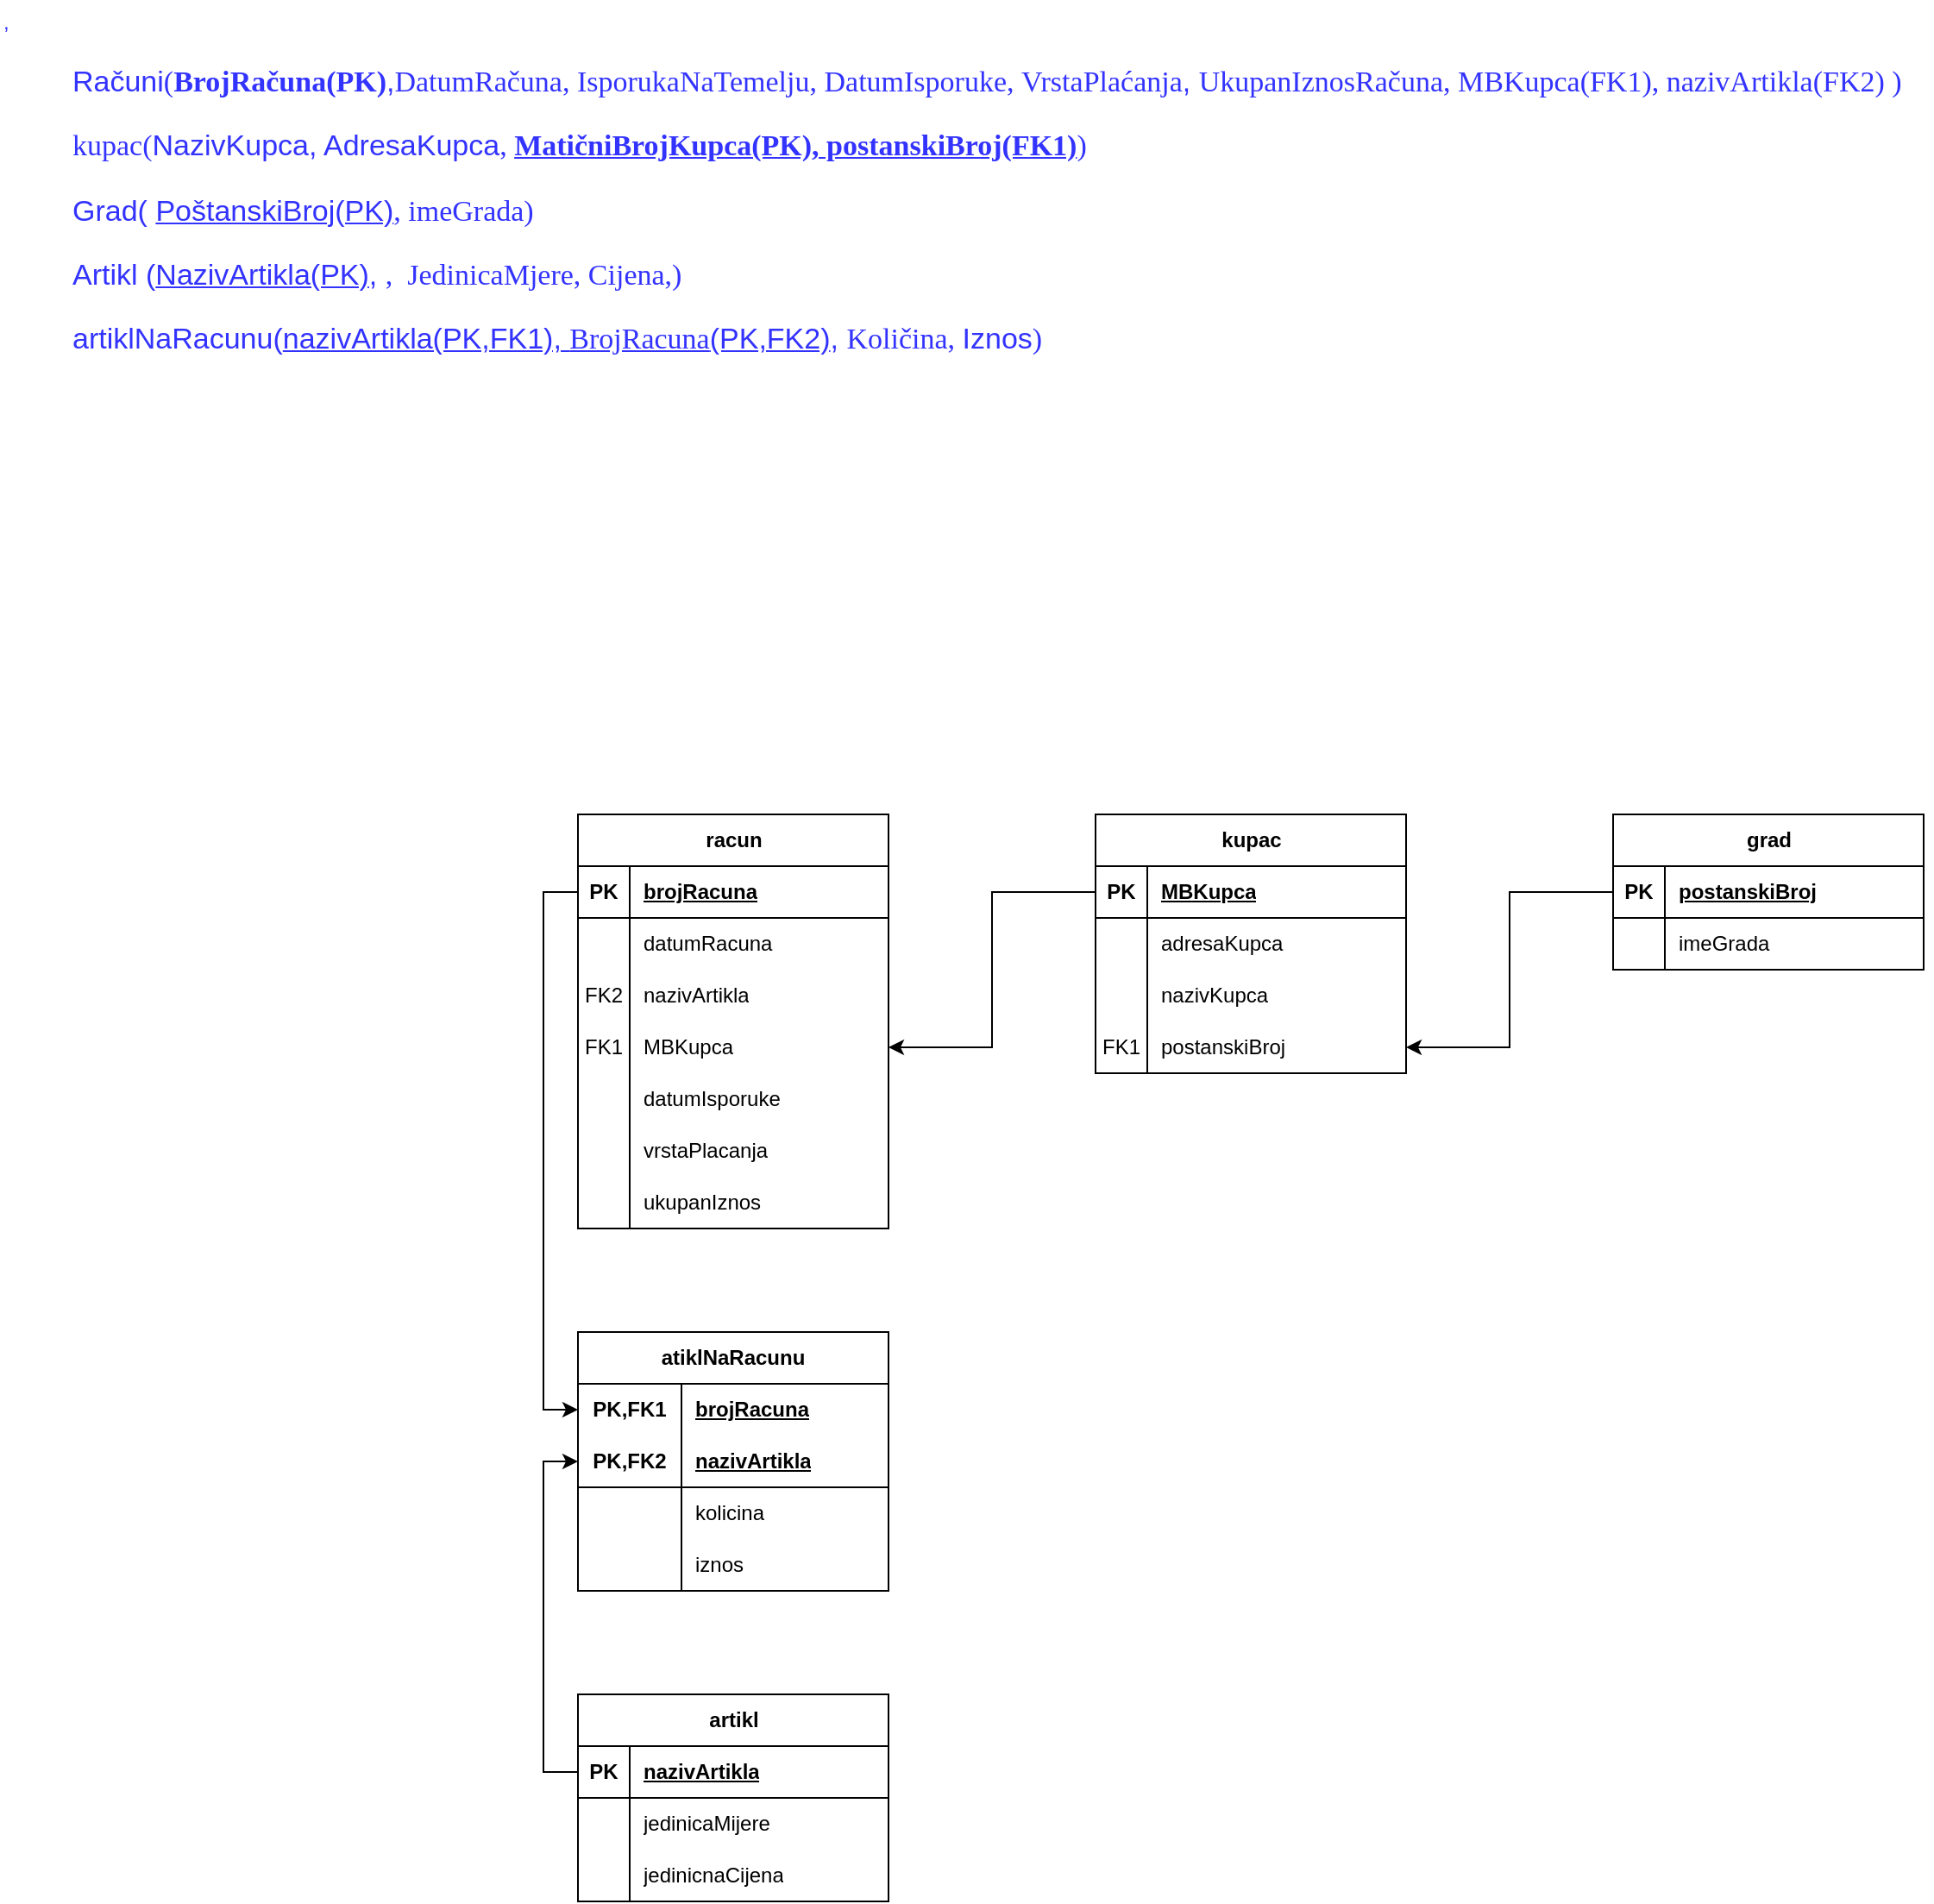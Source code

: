 <mxfile version="22.0.8" type="github">
  <diagram name="Page-1" id="1XuPFhmYRXKau8SyNhNj">
    <mxGraphModel dx="1038" dy="703" grid="1" gridSize="10" guides="1" tooltips="1" connect="1" arrows="1" fold="1" page="1" pageScale="1" pageWidth="3300" pageHeight="4681" math="0" shadow="0">
      <root>
        <mxCell id="0" />
        <mxCell id="1" parent="0" />
        <mxCell id="OReA_GEKuYEwSYurnWoB-1" value="&lt;div style=&quot;&quot; title=&quot;Page 106&quot; class=&quot;page&quot;&gt;&lt;font color=&quot;#3333ff&quot;&gt;,&lt;/font&gt;&lt;div style=&quot;background-color: rgb(255, 255, 255);&quot; class=&quot;section&quot;&gt;&lt;div class=&quot;layoutArea&quot;&gt;&lt;div class=&quot;column&quot;&gt;&lt;ul style=&quot;list-style-type: none;&quot;&gt;&lt;li style=&quot;font-size: 17px;&quot;&gt;&lt;p&gt;&lt;font color=&quot;#3333ff&quot;&gt;Računi&lt;span style=&quot;font-family: Calibri;&quot;&gt;(&lt;/span&gt;&lt;span style=&quot;font-family: Calibri; font-weight: 700;&quot;&gt;BrojRačuna(PK)&lt;/span&gt;,&lt;span style=&quot;border-color: var(--border-color); font-family: Calibri;&quot;&gt;DatumRačuna&lt;/span&gt;&lt;span style=&quot;border-color: var(--border-color); font-family: Calibri;&quot;&gt;, IsporukaNaTemelju,&amp;nbsp;&lt;/span&gt;&lt;span style=&quot;border-color: var(--border-color); font-family: Calibri;&quot;&gt;DatumIsporuke,&amp;nbsp;&lt;/span&gt;&lt;span style=&quot;border-color: var(--border-color); font-family: Calibri;&quot;&gt;VrstaPlaćanja&lt;/span&gt;,&amp;nbsp;&lt;span style=&quot;caret-color: rgb(237, 125, 49); font-family: Calibri;&quot;&gt;UkupanIznos&lt;/span&gt;&lt;span style=&quot;caret-color: rgb(237, 125, 49); font-family: Calibri;&quot;&gt;Računa, MBKupca(FK1), nazivArtikla(FK2)&lt;/span&gt;&lt;span style=&quot;font-family: Calibri;&quot;&gt;&amp;nbsp;&lt;/span&gt;&lt;span style=&quot;font-family: Calibri;&quot;&gt;)&lt;/span&gt;&lt;/font&gt;&lt;/p&gt;&lt;p&gt;&lt;font color=&quot;#3333ff&quot;&gt;&lt;span style=&quot;caret-color: rgb(237, 125, 49); font-family: Calibri;&quot;&gt;kupac(&lt;/span&gt;NazivKupca, AdresaKupca&lt;span style=&quot;border-color: var(--border-color); font-family: Calibri;&quot;&gt;,&amp;nbsp;&lt;/span&gt;&lt;span style=&quot;border-color: var(--border-color); font-family: Calibri;&quot;&gt;&lt;u&gt;&lt;b&gt;MatičniBrojKupca(PK), postanskiBroj(FK1)&lt;/b&gt;&lt;/u&gt;)&lt;/span&gt;&lt;/font&gt;&lt;/p&gt;&lt;p style=&quot;border-color: var(--border-color);&quot;&gt;&lt;font color=&quot;#3333ff&quot;&gt;Grad( &lt;u&gt;PoštanskiBroj(PK)&lt;/u&gt;&lt;span style=&quot;border-color: var(--border-color); font-family: Calibri;&quot;&gt;, ime&lt;/span&gt;&lt;span style=&quot;font-family: Calibri;&quot;&gt;Grada)&lt;/span&gt;&lt;/font&gt;&lt;/p&gt;&lt;p style=&quot;border-color: var(--border-color);&quot;&gt;&lt;font color=&quot;#3333ff&quot;&gt;Artikl (&lt;u&gt;NazivArtikla(PK)&lt;/u&gt;,&amp;nbsp;&lt;span style=&quot;border-color: var(--border-color); font-family: Calibri;&quot;&gt;, &amp;nbsp;&lt;/span&gt;&lt;span style=&quot;font-family: Calibri;&quot;&gt;JedinicaMjere, Cijena,)&lt;/span&gt;&lt;/font&gt;&lt;/p&gt;&lt;p style=&quot;border-color: var(--border-color);&quot;&gt;&lt;font color=&quot;#3333ff&quot;&gt;artiklNaRacunu(&lt;u&gt;nazivArtikla(PK,FK1),&amp;nbsp;&lt;span style=&quot;caret-color: rgb(237, 125, 49); font-family: Calibri;&quot;&gt;BrojRacuna&lt;/span&gt;(PK,FK2)&lt;/u&gt;,&amp;nbsp;&lt;span style=&quot;caret-color: rgb(237, 125, 49); font-family: Calibri;&quot;&gt;Količina,&amp;nbsp;&lt;/span&gt;Iznos&lt;span style=&quot;font-family: Calibri;&quot;&gt;)&lt;/span&gt;&lt;/font&gt;&lt;/p&gt;&lt;/li&gt;&lt;/ul&gt;&lt;/div&gt;&lt;/div&gt;&lt;/div&gt;&lt;/div&gt;" style="text;html=1;align=left;verticalAlign=middle;resizable=0;points=[];autosize=1;strokeColor=none;fillColor=none;" vertex="1" parent="1">
          <mxGeometry x="175" y="528" width="1120" height="230" as="geometry" />
        </mxCell>
        <mxCell id="OReA_GEKuYEwSYurnWoB-2" value="racun" style="shape=table;startSize=30;container=1;collapsible=1;childLayout=tableLayout;fixedRows=1;rowLines=0;fontStyle=1;align=center;resizeLast=1;html=1;" vertex="1" parent="1">
          <mxGeometry x="510" y="1000" width="180" height="240" as="geometry" />
        </mxCell>
        <mxCell id="OReA_GEKuYEwSYurnWoB-3" value="" style="shape=tableRow;horizontal=0;startSize=0;swimlaneHead=0;swimlaneBody=0;fillColor=none;collapsible=0;dropTarget=0;points=[[0,0.5],[1,0.5]];portConstraint=eastwest;top=0;left=0;right=0;bottom=1;" vertex="1" parent="OReA_GEKuYEwSYurnWoB-2">
          <mxGeometry y="30" width="180" height="30" as="geometry" />
        </mxCell>
        <mxCell id="OReA_GEKuYEwSYurnWoB-4" value="PK" style="shape=partialRectangle;connectable=0;fillColor=none;top=0;left=0;bottom=0;right=0;fontStyle=1;overflow=hidden;whiteSpace=wrap;html=1;" vertex="1" parent="OReA_GEKuYEwSYurnWoB-3">
          <mxGeometry width="30" height="30" as="geometry">
            <mxRectangle width="30" height="30" as="alternateBounds" />
          </mxGeometry>
        </mxCell>
        <mxCell id="OReA_GEKuYEwSYurnWoB-5" value="brojRacuna" style="shape=partialRectangle;connectable=0;fillColor=none;top=0;left=0;bottom=0;right=0;align=left;spacingLeft=6;fontStyle=5;overflow=hidden;whiteSpace=wrap;html=1;" vertex="1" parent="OReA_GEKuYEwSYurnWoB-3">
          <mxGeometry x="30" width="150" height="30" as="geometry">
            <mxRectangle width="150" height="30" as="alternateBounds" />
          </mxGeometry>
        </mxCell>
        <mxCell id="OReA_GEKuYEwSYurnWoB-6" value="" style="shape=tableRow;horizontal=0;startSize=0;swimlaneHead=0;swimlaneBody=0;fillColor=none;collapsible=0;dropTarget=0;points=[[0,0.5],[1,0.5]];portConstraint=eastwest;top=0;left=0;right=0;bottom=0;" vertex="1" parent="OReA_GEKuYEwSYurnWoB-2">
          <mxGeometry y="60" width="180" height="30" as="geometry" />
        </mxCell>
        <mxCell id="OReA_GEKuYEwSYurnWoB-7" value="" style="shape=partialRectangle;connectable=0;fillColor=none;top=0;left=0;bottom=0;right=0;editable=1;overflow=hidden;whiteSpace=wrap;html=1;" vertex="1" parent="OReA_GEKuYEwSYurnWoB-6">
          <mxGeometry width="30" height="30" as="geometry">
            <mxRectangle width="30" height="30" as="alternateBounds" />
          </mxGeometry>
        </mxCell>
        <mxCell id="OReA_GEKuYEwSYurnWoB-8" value="datumRacuna" style="shape=partialRectangle;connectable=0;fillColor=none;top=0;left=0;bottom=0;right=0;align=left;spacingLeft=6;overflow=hidden;whiteSpace=wrap;html=1;" vertex="1" parent="OReA_GEKuYEwSYurnWoB-6">
          <mxGeometry x="30" width="150" height="30" as="geometry">
            <mxRectangle width="150" height="30" as="alternateBounds" />
          </mxGeometry>
        </mxCell>
        <mxCell id="OReA_GEKuYEwSYurnWoB-9" value="" style="shape=tableRow;horizontal=0;startSize=0;swimlaneHead=0;swimlaneBody=0;fillColor=none;collapsible=0;dropTarget=0;points=[[0,0.5],[1,0.5]];portConstraint=eastwest;top=0;left=0;right=0;bottom=0;" vertex="1" parent="OReA_GEKuYEwSYurnWoB-2">
          <mxGeometry y="90" width="180" height="30" as="geometry" />
        </mxCell>
        <mxCell id="OReA_GEKuYEwSYurnWoB-10" value="FK2" style="shape=partialRectangle;connectable=0;fillColor=none;top=0;left=0;bottom=0;right=0;editable=1;overflow=hidden;whiteSpace=wrap;html=1;" vertex="1" parent="OReA_GEKuYEwSYurnWoB-9">
          <mxGeometry width="30" height="30" as="geometry">
            <mxRectangle width="30" height="30" as="alternateBounds" />
          </mxGeometry>
        </mxCell>
        <mxCell id="OReA_GEKuYEwSYurnWoB-11" value="nazivArtikla" style="shape=partialRectangle;connectable=0;fillColor=none;top=0;left=0;bottom=0;right=0;align=left;spacingLeft=6;overflow=hidden;whiteSpace=wrap;html=1;" vertex="1" parent="OReA_GEKuYEwSYurnWoB-9">
          <mxGeometry x="30" width="150" height="30" as="geometry">
            <mxRectangle width="150" height="30" as="alternateBounds" />
          </mxGeometry>
        </mxCell>
        <mxCell id="OReA_GEKuYEwSYurnWoB-12" value="" style="shape=tableRow;horizontal=0;startSize=0;swimlaneHead=0;swimlaneBody=0;fillColor=none;collapsible=0;dropTarget=0;points=[[0,0.5],[1,0.5]];portConstraint=eastwest;top=0;left=0;right=0;bottom=0;" vertex="1" parent="OReA_GEKuYEwSYurnWoB-2">
          <mxGeometry y="120" width="180" height="30" as="geometry" />
        </mxCell>
        <mxCell id="OReA_GEKuYEwSYurnWoB-13" value="FK1" style="shape=partialRectangle;connectable=0;fillColor=none;top=0;left=0;bottom=0;right=0;editable=1;overflow=hidden;whiteSpace=wrap;html=1;" vertex="1" parent="OReA_GEKuYEwSYurnWoB-12">
          <mxGeometry width="30" height="30" as="geometry">
            <mxRectangle width="30" height="30" as="alternateBounds" />
          </mxGeometry>
        </mxCell>
        <mxCell id="OReA_GEKuYEwSYurnWoB-14" value="MBKupca" style="shape=partialRectangle;connectable=0;fillColor=none;top=0;left=0;bottom=0;right=0;align=left;spacingLeft=6;overflow=hidden;whiteSpace=wrap;html=1;" vertex="1" parent="OReA_GEKuYEwSYurnWoB-12">
          <mxGeometry x="30" width="150" height="30" as="geometry">
            <mxRectangle width="150" height="30" as="alternateBounds" />
          </mxGeometry>
        </mxCell>
        <mxCell id="OReA_GEKuYEwSYurnWoB-73" value="" style="shape=tableRow;horizontal=0;startSize=0;swimlaneHead=0;swimlaneBody=0;fillColor=none;collapsible=0;dropTarget=0;points=[[0,0.5],[1,0.5]];portConstraint=eastwest;top=0;left=0;right=0;bottom=0;" vertex="1" parent="OReA_GEKuYEwSYurnWoB-2">
          <mxGeometry y="150" width="180" height="30" as="geometry" />
        </mxCell>
        <mxCell id="OReA_GEKuYEwSYurnWoB-74" value="" style="shape=partialRectangle;connectable=0;fillColor=none;top=0;left=0;bottom=0;right=0;editable=1;overflow=hidden;whiteSpace=wrap;html=1;" vertex="1" parent="OReA_GEKuYEwSYurnWoB-73">
          <mxGeometry width="30" height="30" as="geometry">
            <mxRectangle width="30" height="30" as="alternateBounds" />
          </mxGeometry>
        </mxCell>
        <mxCell id="OReA_GEKuYEwSYurnWoB-75" value="datumIsporuke" style="shape=partialRectangle;connectable=0;fillColor=none;top=0;left=0;bottom=0;right=0;align=left;spacingLeft=6;overflow=hidden;whiteSpace=wrap;html=1;" vertex="1" parent="OReA_GEKuYEwSYurnWoB-73">
          <mxGeometry x="30" width="150" height="30" as="geometry">
            <mxRectangle width="150" height="30" as="alternateBounds" />
          </mxGeometry>
        </mxCell>
        <mxCell id="OReA_GEKuYEwSYurnWoB-76" value="" style="shape=tableRow;horizontal=0;startSize=0;swimlaneHead=0;swimlaneBody=0;fillColor=none;collapsible=0;dropTarget=0;points=[[0,0.5],[1,0.5]];portConstraint=eastwest;top=0;left=0;right=0;bottom=0;" vertex="1" parent="OReA_GEKuYEwSYurnWoB-2">
          <mxGeometry y="180" width="180" height="30" as="geometry" />
        </mxCell>
        <mxCell id="OReA_GEKuYEwSYurnWoB-77" value="" style="shape=partialRectangle;connectable=0;fillColor=none;top=0;left=0;bottom=0;right=0;editable=1;overflow=hidden;whiteSpace=wrap;html=1;" vertex="1" parent="OReA_GEKuYEwSYurnWoB-76">
          <mxGeometry width="30" height="30" as="geometry">
            <mxRectangle width="30" height="30" as="alternateBounds" />
          </mxGeometry>
        </mxCell>
        <mxCell id="OReA_GEKuYEwSYurnWoB-78" value="vrstaPlacanja" style="shape=partialRectangle;connectable=0;fillColor=none;top=0;left=0;bottom=0;right=0;align=left;spacingLeft=6;overflow=hidden;whiteSpace=wrap;html=1;" vertex="1" parent="OReA_GEKuYEwSYurnWoB-76">
          <mxGeometry x="30" width="150" height="30" as="geometry">
            <mxRectangle width="150" height="30" as="alternateBounds" />
          </mxGeometry>
        </mxCell>
        <mxCell id="OReA_GEKuYEwSYurnWoB-79" value="" style="shape=tableRow;horizontal=0;startSize=0;swimlaneHead=0;swimlaneBody=0;fillColor=none;collapsible=0;dropTarget=0;points=[[0,0.5],[1,0.5]];portConstraint=eastwest;top=0;left=0;right=0;bottom=0;" vertex="1" parent="OReA_GEKuYEwSYurnWoB-2">
          <mxGeometry y="210" width="180" height="30" as="geometry" />
        </mxCell>
        <mxCell id="OReA_GEKuYEwSYurnWoB-80" value="" style="shape=partialRectangle;connectable=0;fillColor=none;top=0;left=0;bottom=0;right=0;editable=1;overflow=hidden;whiteSpace=wrap;html=1;" vertex="1" parent="OReA_GEKuYEwSYurnWoB-79">
          <mxGeometry width="30" height="30" as="geometry">
            <mxRectangle width="30" height="30" as="alternateBounds" />
          </mxGeometry>
        </mxCell>
        <mxCell id="OReA_GEKuYEwSYurnWoB-81" value="ukupanIznos" style="shape=partialRectangle;connectable=0;fillColor=none;top=0;left=0;bottom=0;right=0;align=left;spacingLeft=6;overflow=hidden;whiteSpace=wrap;html=1;" vertex="1" parent="OReA_GEKuYEwSYurnWoB-79">
          <mxGeometry x="30" width="150" height="30" as="geometry">
            <mxRectangle width="150" height="30" as="alternateBounds" />
          </mxGeometry>
        </mxCell>
        <mxCell id="OReA_GEKuYEwSYurnWoB-15" value="kupac" style="shape=table;startSize=30;container=1;collapsible=1;childLayout=tableLayout;fixedRows=1;rowLines=0;fontStyle=1;align=center;resizeLast=1;html=1;" vertex="1" parent="1">
          <mxGeometry x="810" y="1000" width="180" height="150" as="geometry" />
        </mxCell>
        <mxCell id="OReA_GEKuYEwSYurnWoB-16" value="" style="shape=tableRow;horizontal=0;startSize=0;swimlaneHead=0;swimlaneBody=0;fillColor=none;collapsible=0;dropTarget=0;points=[[0,0.5],[1,0.5]];portConstraint=eastwest;top=0;left=0;right=0;bottom=1;" vertex="1" parent="OReA_GEKuYEwSYurnWoB-15">
          <mxGeometry y="30" width="180" height="30" as="geometry" />
        </mxCell>
        <mxCell id="OReA_GEKuYEwSYurnWoB-17" value="PK" style="shape=partialRectangle;connectable=0;fillColor=none;top=0;left=0;bottom=0;right=0;fontStyle=1;overflow=hidden;whiteSpace=wrap;html=1;" vertex="1" parent="OReA_GEKuYEwSYurnWoB-16">
          <mxGeometry width="30" height="30" as="geometry">
            <mxRectangle width="30" height="30" as="alternateBounds" />
          </mxGeometry>
        </mxCell>
        <mxCell id="OReA_GEKuYEwSYurnWoB-18" value="MBKupca" style="shape=partialRectangle;connectable=0;fillColor=none;top=0;left=0;bottom=0;right=0;align=left;spacingLeft=6;fontStyle=5;overflow=hidden;whiteSpace=wrap;html=1;" vertex="1" parent="OReA_GEKuYEwSYurnWoB-16">
          <mxGeometry x="30" width="150" height="30" as="geometry">
            <mxRectangle width="150" height="30" as="alternateBounds" />
          </mxGeometry>
        </mxCell>
        <mxCell id="OReA_GEKuYEwSYurnWoB-19" value="" style="shape=tableRow;horizontal=0;startSize=0;swimlaneHead=0;swimlaneBody=0;fillColor=none;collapsible=0;dropTarget=0;points=[[0,0.5],[1,0.5]];portConstraint=eastwest;top=0;left=0;right=0;bottom=0;" vertex="1" parent="OReA_GEKuYEwSYurnWoB-15">
          <mxGeometry y="60" width="180" height="30" as="geometry" />
        </mxCell>
        <mxCell id="OReA_GEKuYEwSYurnWoB-20" value="" style="shape=partialRectangle;connectable=0;fillColor=none;top=0;left=0;bottom=0;right=0;editable=1;overflow=hidden;whiteSpace=wrap;html=1;" vertex="1" parent="OReA_GEKuYEwSYurnWoB-19">
          <mxGeometry width="30" height="30" as="geometry">
            <mxRectangle width="30" height="30" as="alternateBounds" />
          </mxGeometry>
        </mxCell>
        <mxCell id="OReA_GEKuYEwSYurnWoB-21" value="adresaKupca" style="shape=partialRectangle;connectable=0;fillColor=none;top=0;left=0;bottom=0;right=0;align=left;spacingLeft=6;overflow=hidden;whiteSpace=wrap;html=1;" vertex="1" parent="OReA_GEKuYEwSYurnWoB-19">
          <mxGeometry x="30" width="150" height="30" as="geometry">
            <mxRectangle width="150" height="30" as="alternateBounds" />
          </mxGeometry>
        </mxCell>
        <mxCell id="OReA_GEKuYEwSYurnWoB-22" value="" style="shape=tableRow;horizontal=0;startSize=0;swimlaneHead=0;swimlaneBody=0;fillColor=none;collapsible=0;dropTarget=0;points=[[0,0.5],[1,0.5]];portConstraint=eastwest;top=0;left=0;right=0;bottom=0;" vertex="1" parent="OReA_GEKuYEwSYurnWoB-15">
          <mxGeometry y="90" width="180" height="30" as="geometry" />
        </mxCell>
        <mxCell id="OReA_GEKuYEwSYurnWoB-23" value="" style="shape=partialRectangle;connectable=0;fillColor=none;top=0;left=0;bottom=0;right=0;editable=1;overflow=hidden;whiteSpace=wrap;html=1;" vertex="1" parent="OReA_GEKuYEwSYurnWoB-22">
          <mxGeometry width="30" height="30" as="geometry">
            <mxRectangle width="30" height="30" as="alternateBounds" />
          </mxGeometry>
        </mxCell>
        <mxCell id="OReA_GEKuYEwSYurnWoB-24" value="nazivKupca" style="shape=partialRectangle;connectable=0;fillColor=none;top=0;left=0;bottom=0;right=0;align=left;spacingLeft=6;overflow=hidden;whiteSpace=wrap;html=1;" vertex="1" parent="OReA_GEKuYEwSYurnWoB-22">
          <mxGeometry x="30" width="150" height="30" as="geometry">
            <mxRectangle width="150" height="30" as="alternateBounds" />
          </mxGeometry>
        </mxCell>
        <mxCell id="OReA_GEKuYEwSYurnWoB-25" value="" style="shape=tableRow;horizontal=0;startSize=0;swimlaneHead=0;swimlaneBody=0;fillColor=none;collapsible=0;dropTarget=0;points=[[0,0.5],[1,0.5]];portConstraint=eastwest;top=0;left=0;right=0;bottom=0;" vertex="1" parent="OReA_GEKuYEwSYurnWoB-15">
          <mxGeometry y="120" width="180" height="30" as="geometry" />
        </mxCell>
        <mxCell id="OReA_GEKuYEwSYurnWoB-26" value="FK1" style="shape=partialRectangle;connectable=0;fillColor=none;top=0;left=0;bottom=0;right=0;editable=1;overflow=hidden;whiteSpace=wrap;html=1;" vertex="1" parent="OReA_GEKuYEwSYurnWoB-25">
          <mxGeometry width="30" height="30" as="geometry">
            <mxRectangle width="30" height="30" as="alternateBounds" />
          </mxGeometry>
        </mxCell>
        <mxCell id="OReA_GEKuYEwSYurnWoB-27" value="postanskiBroj" style="shape=partialRectangle;connectable=0;fillColor=none;top=0;left=0;bottom=0;right=0;align=left;spacingLeft=6;overflow=hidden;whiteSpace=wrap;html=1;" vertex="1" parent="OReA_GEKuYEwSYurnWoB-25">
          <mxGeometry x="30" width="150" height="30" as="geometry">
            <mxRectangle width="150" height="30" as="alternateBounds" />
          </mxGeometry>
        </mxCell>
        <mxCell id="OReA_GEKuYEwSYurnWoB-28" style="edgeStyle=orthogonalEdgeStyle;rounded=0;orthogonalLoop=1;jettySize=auto;html=1;entryX=1;entryY=0.5;entryDx=0;entryDy=0;" edge="1" parent="1" source="OReA_GEKuYEwSYurnWoB-16" target="OReA_GEKuYEwSYurnWoB-12">
          <mxGeometry relative="1" as="geometry" />
        </mxCell>
        <mxCell id="OReA_GEKuYEwSYurnWoB-29" value="grad" style="shape=table;startSize=30;container=1;collapsible=1;childLayout=tableLayout;fixedRows=1;rowLines=0;fontStyle=1;align=center;resizeLast=1;html=1;" vertex="1" parent="1">
          <mxGeometry x="1110" y="1000" width="180" height="90" as="geometry" />
        </mxCell>
        <mxCell id="OReA_GEKuYEwSYurnWoB-30" value="" style="shape=tableRow;horizontal=0;startSize=0;swimlaneHead=0;swimlaneBody=0;fillColor=none;collapsible=0;dropTarget=0;points=[[0,0.5],[1,0.5]];portConstraint=eastwest;top=0;left=0;right=0;bottom=1;" vertex="1" parent="OReA_GEKuYEwSYurnWoB-29">
          <mxGeometry y="30" width="180" height="30" as="geometry" />
        </mxCell>
        <mxCell id="OReA_GEKuYEwSYurnWoB-31" value="PK" style="shape=partialRectangle;connectable=0;fillColor=none;top=0;left=0;bottom=0;right=0;fontStyle=1;overflow=hidden;whiteSpace=wrap;html=1;" vertex="1" parent="OReA_GEKuYEwSYurnWoB-30">
          <mxGeometry width="30" height="30" as="geometry">
            <mxRectangle width="30" height="30" as="alternateBounds" />
          </mxGeometry>
        </mxCell>
        <mxCell id="OReA_GEKuYEwSYurnWoB-32" value="postanskiBroj" style="shape=partialRectangle;connectable=0;fillColor=none;top=0;left=0;bottom=0;right=0;align=left;spacingLeft=6;fontStyle=5;overflow=hidden;whiteSpace=wrap;html=1;" vertex="1" parent="OReA_GEKuYEwSYurnWoB-30">
          <mxGeometry x="30" width="150" height="30" as="geometry">
            <mxRectangle width="150" height="30" as="alternateBounds" />
          </mxGeometry>
        </mxCell>
        <mxCell id="OReA_GEKuYEwSYurnWoB-33" value="" style="shape=tableRow;horizontal=0;startSize=0;swimlaneHead=0;swimlaneBody=0;fillColor=none;collapsible=0;dropTarget=0;points=[[0,0.5],[1,0.5]];portConstraint=eastwest;top=0;left=0;right=0;bottom=0;" vertex="1" parent="OReA_GEKuYEwSYurnWoB-29">
          <mxGeometry y="60" width="180" height="30" as="geometry" />
        </mxCell>
        <mxCell id="OReA_GEKuYEwSYurnWoB-34" value="" style="shape=partialRectangle;connectable=0;fillColor=none;top=0;left=0;bottom=0;right=0;editable=1;overflow=hidden;whiteSpace=wrap;html=1;" vertex="1" parent="OReA_GEKuYEwSYurnWoB-33">
          <mxGeometry width="30" height="30" as="geometry">
            <mxRectangle width="30" height="30" as="alternateBounds" />
          </mxGeometry>
        </mxCell>
        <mxCell id="OReA_GEKuYEwSYurnWoB-35" value="imeGrada" style="shape=partialRectangle;connectable=0;fillColor=none;top=0;left=0;bottom=0;right=0;align=left;spacingLeft=6;overflow=hidden;whiteSpace=wrap;html=1;" vertex="1" parent="OReA_GEKuYEwSYurnWoB-33">
          <mxGeometry x="30" width="150" height="30" as="geometry">
            <mxRectangle width="150" height="30" as="alternateBounds" />
          </mxGeometry>
        </mxCell>
        <mxCell id="OReA_GEKuYEwSYurnWoB-42" style="edgeStyle=orthogonalEdgeStyle;rounded=0;orthogonalLoop=1;jettySize=auto;html=1;exitX=0;exitY=0.5;exitDx=0;exitDy=0;" edge="1" parent="1" source="OReA_GEKuYEwSYurnWoB-30" target="OReA_GEKuYEwSYurnWoB-25">
          <mxGeometry relative="1" as="geometry" />
        </mxCell>
        <mxCell id="OReA_GEKuYEwSYurnWoB-43" value="artikl" style="shape=table;startSize=30;container=1;collapsible=1;childLayout=tableLayout;fixedRows=1;rowLines=0;fontStyle=1;align=center;resizeLast=1;html=1;" vertex="1" parent="1">
          <mxGeometry x="510" y="1510" width="180" height="120" as="geometry" />
        </mxCell>
        <mxCell id="OReA_GEKuYEwSYurnWoB-44" value="" style="shape=tableRow;horizontal=0;startSize=0;swimlaneHead=0;swimlaneBody=0;fillColor=none;collapsible=0;dropTarget=0;points=[[0,0.5],[1,0.5]];portConstraint=eastwest;top=0;left=0;right=0;bottom=1;" vertex="1" parent="OReA_GEKuYEwSYurnWoB-43">
          <mxGeometry y="30" width="180" height="30" as="geometry" />
        </mxCell>
        <mxCell id="OReA_GEKuYEwSYurnWoB-45" value="PK" style="shape=partialRectangle;connectable=0;fillColor=none;top=0;left=0;bottom=0;right=0;fontStyle=1;overflow=hidden;whiteSpace=wrap;html=1;" vertex="1" parent="OReA_GEKuYEwSYurnWoB-44">
          <mxGeometry width="30" height="30" as="geometry">
            <mxRectangle width="30" height="30" as="alternateBounds" />
          </mxGeometry>
        </mxCell>
        <mxCell id="OReA_GEKuYEwSYurnWoB-46" value="nazivArtikla" style="shape=partialRectangle;connectable=0;fillColor=none;top=0;left=0;bottom=0;right=0;align=left;spacingLeft=6;fontStyle=5;overflow=hidden;whiteSpace=wrap;html=1;" vertex="1" parent="OReA_GEKuYEwSYurnWoB-44">
          <mxGeometry x="30" width="150" height="30" as="geometry">
            <mxRectangle width="150" height="30" as="alternateBounds" />
          </mxGeometry>
        </mxCell>
        <mxCell id="OReA_GEKuYEwSYurnWoB-47" value="" style="shape=tableRow;horizontal=0;startSize=0;swimlaneHead=0;swimlaneBody=0;fillColor=none;collapsible=0;dropTarget=0;points=[[0,0.5],[1,0.5]];portConstraint=eastwest;top=0;left=0;right=0;bottom=0;" vertex="1" parent="OReA_GEKuYEwSYurnWoB-43">
          <mxGeometry y="60" width="180" height="30" as="geometry" />
        </mxCell>
        <mxCell id="OReA_GEKuYEwSYurnWoB-48" value="" style="shape=partialRectangle;connectable=0;fillColor=none;top=0;left=0;bottom=0;right=0;editable=1;overflow=hidden;whiteSpace=wrap;html=1;" vertex="1" parent="OReA_GEKuYEwSYurnWoB-47">
          <mxGeometry width="30" height="30" as="geometry">
            <mxRectangle width="30" height="30" as="alternateBounds" />
          </mxGeometry>
        </mxCell>
        <mxCell id="OReA_GEKuYEwSYurnWoB-49" value="jedinicaMijere" style="shape=partialRectangle;connectable=0;fillColor=none;top=0;left=0;bottom=0;right=0;align=left;spacingLeft=6;overflow=hidden;whiteSpace=wrap;html=1;" vertex="1" parent="OReA_GEKuYEwSYurnWoB-47">
          <mxGeometry x="30" width="150" height="30" as="geometry">
            <mxRectangle width="150" height="30" as="alternateBounds" />
          </mxGeometry>
        </mxCell>
        <mxCell id="OReA_GEKuYEwSYurnWoB-50" value="" style="shape=tableRow;horizontal=0;startSize=0;swimlaneHead=0;swimlaneBody=0;fillColor=none;collapsible=0;dropTarget=0;points=[[0,0.5],[1,0.5]];portConstraint=eastwest;top=0;left=0;right=0;bottom=0;" vertex="1" parent="OReA_GEKuYEwSYurnWoB-43">
          <mxGeometry y="90" width="180" height="30" as="geometry" />
        </mxCell>
        <mxCell id="OReA_GEKuYEwSYurnWoB-51" value="" style="shape=partialRectangle;connectable=0;fillColor=none;top=0;left=0;bottom=0;right=0;editable=1;overflow=hidden;whiteSpace=wrap;html=1;" vertex="1" parent="OReA_GEKuYEwSYurnWoB-50">
          <mxGeometry width="30" height="30" as="geometry">
            <mxRectangle width="30" height="30" as="alternateBounds" />
          </mxGeometry>
        </mxCell>
        <mxCell id="OReA_GEKuYEwSYurnWoB-52" value="jedinicnaCijena" style="shape=partialRectangle;connectable=0;fillColor=none;top=0;left=0;bottom=0;right=0;align=left;spacingLeft=6;overflow=hidden;whiteSpace=wrap;html=1;" vertex="1" parent="OReA_GEKuYEwSYurnWoB-50">
          <mxGeometry x="30" width="150" height="30" as="geometry">
            <mxRectangle width="150" height="30" as="alternateBounds" />
          </mxGeometry>
        </mxCell>
        <mxCell id="OReA_GEKuYEwSYurnWoB-58" value="atiklNaRacunu" style="shape=table;startSize=30;container=1;collapsible=1;childLayout=tableLayout;fixedRows=1;rowLines=0;fontStyle=1;align=center;resizeLast=1;html=1;whiteSpace=wrap;" vertex="1" parent="1">
          <mxGeometry x="510" y="1300" width="180" height="150" as="geometry" />
        </mxCell>
        <mxCell id="OReA_GEKuYEwSYurnWoB-59" value="" style="shape=tableRow;horizontal=0;startSize=0;swimlaneHead=0;swimlaneBody=0;fillColor=none;collapsible=0;dropTarget=0;points=[[0,0.5],[1,0.5]];portConstraint=eastwest;top=0;left=0;right=0;bottom=0;html=1;" vertex="1" parent="OReA_GEKuYEwSYurnWoB-58">
          <mxGeometry y="30" width="180" height="30" as="geometry" />
        </mxCell>
        <mxCell id="OReA_GEKuYEwSYurnWoB-60" value="PK,FK1" style="shape=partialRectangle;connectable=0;fillColor=none;top=0;left=0;bottom=0;right=0;fontStyle=1;overflow=hidden;html=1;whiteSpace=wrap;" vertex="1" parent="OReA_GEKuYEwSYurnWoB-59">
          <mxGeometry width="60" height="30" as="geometry">
            <mxRectangle width="60" height="30" as="alternateBounds" />
          </mxGeometry>
        </mxCell>
        <mxCell id="OReA_GEKuYEwSYurnWoB-61" value="brojRacuna" style="shape=partialRectangle;connectable=0;fillColor=none;top=0;left=0;bottom=0;right=0;align=left;spacingLeft=6;fontStyle=5;overflow=hidden;html=1;whiteSpace=wrap;" vertex="1" parent="OReA_GEKuYEwSYurnWoB-59">
          <mxGeometry x="60" width="120" height="30" as="geometry">
            <mxRectangle width="120" height="30" as="alternateBounds" />
          </mxGeometry>
        </mxCell>
        <mxCell id="OReA_GEKuYEwSYurnWoB-62" value="" style="shape=tableRow;horizontal=0;startSize=0;swimlaneHead=0;swimlaneBody=0;fillColor=none;collapsible=0;dropTarget=0;points=[[0,0.5],[1,0.5]];portConstraint=eastwest;top=0;left=0;right=0;bottom=1;html=1;" vertex="1" parent="OReA_GEKuYEwSYurnWoB-58">
          <mxGeometry y="60" width="180" height="30" as="geometry" />
        </mxCell>
        <mxCell id="OReA_GEKuYEwSYurnWoB-63" value="PK,FK2" style="shape=partialRectangle;connectable=0;fillColor=none;top=0;left=0;bottom=0;right=0;fontStyle=1;overflow=hidden;html=1;whiteSpace=wrap;" vertex="1" parent="OReA_GEKuYEwSYurnWoB-62">
          <mxGeometry width="60" height="30" as="geometry">
            <mxRectangle width="60" height="30" as="alternateBounds" />
          </mxGeometry>
        </mxCell>
        <mxCell id="OReA_GEKuYEwSYurnWoB-64" value="nazivArtikla" style="shape=partialRectangle;connectable=0;fillColor=none;top=0;left=0;bottom=0;right=0;align=left;spacingLeft=6;fontStyle=5;overflow=hidden;html=1;whiteSpace=wrap;" vertex="1" parent="OReA_GEKuYEwSYurnWoB-62">
          <mxGeometry x="60" width="120" height="30" as="geometry">
            <mxRectangle width="120" height="30" as="alternateBounds" />
          </mxGeometry>
        </mxCell>
        <mxCell id="OReA_GEKuYEwSYurnWoB-65" value="" style="shape=tableRow;horizontal=0;startSize=0;swimlaneHead=0;swimlaneBody=0;fillColor=none;collapsible=0;dropTarget=0;points=[[0,0.5],[1,0.5]];portConstraint=eastwest;top=0;left=0;right=0;bottom=0;html=1;" vertex="1" parent="OReA_GEKuYEwSYurnWoB-58">
          <mxGeometry y="90" width="180" height="30" as="geometry" />
        </mxCell>
        <mxCell id="OReA_GEKuYEwSYurnWoB-66" value="" style="shape=partialRectangle;connectable=0;fillColor=none;top=0;left=0;bottom=0;right=0;editable=1;overflow=hidden;html=1;whiteSpace=wrap;" vertex="1" parent="OReA_GEKuYEwSYurnWoB-65">
          <mxGeometry width="60" height="30" as="geometry">
            <mxRectangle width="60" height="30" as="alternateBounds" />
          </mxGeometry>
        </mxCell>
        <mxCell id="OReA_GEKuYEwSYurnWoB-67" value="kolicina" style="shape=partialRectangle;connectable=0;fillColor=none;top=0;left=0;bottom=0;right=0;align=left;spacingLeft=6;overflow=hidden;html=1;whiteSpace=wrap;" vertex="1" parent="OReA_GEKuYEwSYurnWoB-65">
          <mxGeometry x="60" width="120" height="30" as="geometry">
            <mxRectangle width="120" height="30" as="alternateBounds" />
          </mxGeometry>
        </mxCell>
        <mxCell id="OReA_GEKuYEwSYurnWoB-68" value="" style="shape=tableRow;horizontal=0;startSize=0;swimlaneHead=0;swimlaneBody=0;fillColor=none;collapsible=0;dropTarget=0;points=[[0,0.5],[1,0.5]];portConstraint=eastwest;top=0;left=0;right=0;bottom=0;html=1;" vertex="1" parent="OReA_GEKuYEwSYurnWoB-58">
          <mxGeometry y="120" width="180" height="30" as="geometry" />
        </mxCell>
        <mxCell id="OReA_GEKuYEwSYurnWoB-69" value="" style="shape=partialRectangle;connectable=0;fillColor=none;top=0;left=0;bottom=0;right=0;editable=1;overflow=hidden;html=1;whiteSpace=wrap;" vertex="1" parent="OReA_GEKuYEwSYurnWoB-68">
          <mxGeometry width="60" height="30" as="geometry">
            <mxRectangle width="60" height="30" as="alternateBounds" />
          </mxGeometry>
        </mxCell>
        <mxCell id="OReA_GEKuYEwSYurnWoB-70" value="iznos" style="shape=partialRectangle;connectable=0;fillColor=none;top=0;left=0;bottom=0;right=0;align=left;spacingLeft=6;overflow=hidden;html=1;whiteSpace=wrap;" vertex="1" parent="OReA_GEKuYEwSYurnWoB-68">
          <mxGeometry x="60" width="120" height="30" as="geometry">
            <mxRectangle width="120" height="30" as="alternateBounds" />
          </mxGeometry>
        </mxCell>
        <mxCell id="OReA_GEKuYEwSYurnWoB-71" style="edgeStyle=orthogonalEdgeStyle;rounded=0;orthogonalLoop=1;jettySize=auto;html=1;exitX=0;exitY=0.5;exitDx=0;exitDy=0;entryX=0;entryY=0.5;entryDx=0;entryDy=0;" edge="1" parent="1" source="OReA_GEKuYEwSYurnWoB-44" target="OReA_GEKuYEwSYurnWoB-62">
          <mxGeometry relative="1" as="geometry" />
        </mxCell>
        <mxCell id="OReA_GEKuYEwSYurnWoB-72" style="edgeStyle=orthogonalEdgeStyle;rounded=0;orthogonalLoop=1;jettySize=auto;html=1;exitX=0;exitY=0.5;exitDx=0;exitDy=0;entryX=0;entryY=0.5;entryDx=0;entryDy=0;" edge="1" parent="1" source="OReA_GEKuYEwSYurnWoB-3" target="OReA_GEKuYEwSYurnWoB-59">
          <mxGeometry relative="1" as="geometry" />
        </mxCell>
      </root>
    </mxGraphModel>
  </diagram>
</mxfile>
